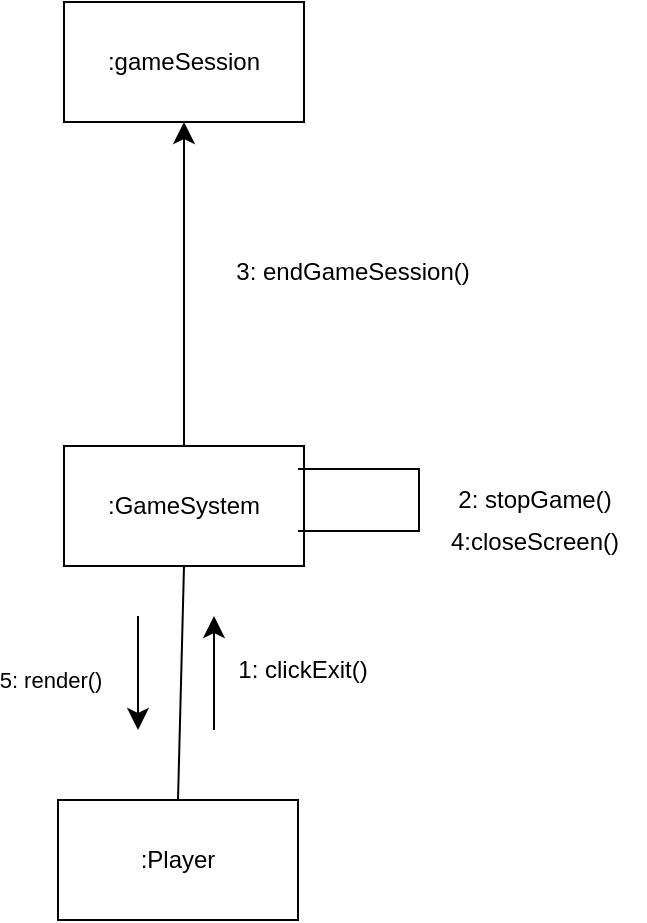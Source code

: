 <mxfile version="25.0.1" pages="5">
  <diagram id="97tm-h5Ckm5sz74WQkq5" name="monsterAction">
    <mxGraphModel dx="441" dy="543" grid="1" gridSize="10" guides="1" tooltips="1" connect="1" arrows="1" fold="1" page="1" pageScale="1" pageWidth="850" pageHeight="1100" math="0" shadow="0">
      <root>
        <mxCell id="0" />
        <mxCell id="1" parent="0" />
        <mxCell id="o48qI-ERX_-mcBsHU6iG-1" value=":Player" style="rounded=0;whiteSpace=wrap;html=1;" vertex="1" parent="1">
          <mxGeometry x="144" y="509" width="120" height="60" as="geometry" />
        </mxCell>
        <mxCell id="o48qI-ERX_-mcBsHU6iG-2" value=":gameSession" style="rounded=0;whiteSpace=wrap;html=1;" vertex="1" parent="1">
          <mxGeometry x="147" y="110" width="120" height="60" as="geometry" />
        </mxCell>
        <mxCell id="o48qI-ERX_-mcBsHU6iG-3" value=":GameSystem" style="rounded=0;whiteSpace=wrap;html=1;" vertex="1" parent="1">
          <mxGeometry x="147" y="332" width="120" height="60" as="geometry" />
        </mxCell>
        <mxCell id="o48qI-ERX_-mcBsHU6iG-4" value="" style="endArrow=classic;html=1;rounded=0;fontSize=12;startSize=8;endSize=8;curved=1;entryX=0.5;entryY=1;entryDx=0;entryDy=0;exitX=0.5;exitY=0;exitDx=0;exitDy=0;" edge="1" parent="1" source="o48qI-ERX_-mcBsHU6iG-3" target="o48qI-ERX_-mcBsHU6iG-2">
          <mxGeometry width="50" height="50" relative="1" as="geometry">
            <mxPoint x="384" y="385" as="sourcePoint" />
            <mxPoint x="434" y="335" as="targetPoint" />
          </mxGeometry>
        </mxCell>
        <mxCell id="o48qI-ERX_-mcBsHU6iG-5" value="" style="endArrow=none;html=1;rounded=0;fontSize=12;startSize=8;endSize=8;curved=1;entryX=0.5;entryY=1;entryDx=0;entryDy=0;exitX=0.5;exitY=0;exitDx=0;exitDy=0;" edge="1" parent="1" source="o48qI-ERX_-mcBsHU6iG-1" target="o48qI-ERX_-mcBsHU6iG-3">
          <mxGeometry width="50" height="50" relative="1" as="geometry">
            <mxPoint x="384" y="385" as="sourcePoint" />
            <mxPoint x="434" y="335" as="targetPoint" />
          </mxGeometry>
        </mxCell>
        <mxCell id="o48qI-ERX_-mcBsHU6iG-6" value="3: endGameSession()" style="text;html=1;align=center;verticalAlign=middle;resizable=0;points=[];autosize=1;strokeColor=none;fillColor=none;" vertex="1" parent="1">
          <mxGeometry x="221" y="230" width="140" height="30" as="geometry" />
        </mxCell>
        <mxCell id="o48qI-ERX_-mcBsHU6iG-7" value="" style="endArrow=classic;html=1;rounded=0;fontSize=12;startSize=8;endSize=8;curved=1;" edge="1" parent="1">
          <mxGeometry width="50" height="50" relative="1" as="geometry">
            <mxPoint x="222" y="474" as="sourcePoint" />
            <mxPoint x="222" y="417" as="targetPoint" />
          </mxGeometry>
        </mxCell>
        <mxCell id="o48qI-ERX_-mcBsHU6iG-8" value="" style="endArrow=classic;html=1;rounded=0;fontSize=12;startSize=8;endSize=8;curved=1;" edge="1" parent="1">
          <mxGeometry width="50" height="50" relative="1" as="geometry">
            <mxPoint x="184" y="417" as="sourcePoint" />
            <mxPoint x="184" y="474" as="targetPoint" />
          </mxGeometry>
        </mxCell>
        <mxCell id="o48qI-ERX_-mcBsHU6iG-9" value="1: clickExit()" style="text;html=1;align=center;verticalAlign=middle;resizable=0;points=[];autosize=1;strokeColor=none;fillColor=none;" vertex="1" parent="1">
          <mxGeometry x="221" y="429" width="90" height="30" as="geometry" />
        </mxCell>
        <mxCell id="o48qI-ERX_-mcBsHU6iG-11" value="5: render()" style="edgeLabel;html=1;align=center;verticalAlign=middle;resizable=0;points=[];" vertex="1" connectable="0" parent="1">
          <mxGeometry x="140" y="449" as="geometry" />
        </mxCell>
        <mxCell id="o48qI-ERX_-mcBsHU6iG-12" value="" style="shape=partialRectangle;whiteSpace=wrap;html=1;bottom=1;right=1;left=1;top=0;fillColor=none;routingCenterX=-0.5;rotation=-90;" vertex="1" parent="1">
          <mxGeometry x="279" y="329" width="31" height="60" as="geometry" />
        </mxCell>
        <mxCell id="o48qI-ERX_-mcBsHU6iG-13" value="2: stopGame()" style="text;html=1;align=center;verticalAlign=middle;resizable=0;points=[];autosize=1;strokeColor=none;fillColor=none;" vertex="1" parent="1">
          <mxGeometry x="332" y="344" width="100" height="30" as="geometry" />
        </mxCell>
        <mxCell id="o48qI-ERX_-mcBsHU6iG-14" value="4:closeScreen()" style="text;html=1;align=center;verticalAlign=middle;resizable=0;points=[];autosize=1;strokeColor=none;fillColor=none;" vertex="1" parent="1">
          <mxGeometry x="327" y="365" width="110" height="30" as="geometry" />
        </mxCell>
      </root>
    </mxGraphModel>
  </diagram>
  <diagram id="osA8b_FAwORKnyaBnRQK" name="enterHall">
    <mxGraphModel dx="984" dy="659" grid="1" gridSize="10" guides="1" tooltips="1" connect="1" arrows="1" fold="1" page="1" pageScale="1" pageWidth="850" pageHeight="1100" math="0" shadow="0">
      <root>
        <mxCell id="XAbNOAjU0VVLo9-ZD2AN-0" />
        <mxCell id="XAbNOAjU0VVLo9-ZD2AN-1" parent="XAbNOAjU0VVLo9-ZD2AN-0" />
        <mxCell id="ALjJiwd98mLg6pKJFKZ1-0" style="edgeStyle=orthogonalEdgeStyle;rounded=0;orthogonalLoop=1;jettySize=auto;html=1;fontFamily=Tahoma;fontSize=14;fontColor=#000066;endArrow=none;endFill=0;fillColor=#ffe6cc;strokeColor=#d79b00;" parent="XAbNOAjU0VVLo9-ZD2AN-1" source="ALjJiwd98mLg6pKJFKZ1-1" target="ALjJiwd98mLg6pKJFKZ1-3" edge="1">
          <mxGeometry relative="1" as="geometry">
            <Array as="points">
              <mxPoint x="200" y="190" />
              <mxPoint x="200" y="190" />
            </Array>
          </mxGeometry>
        </mxCell>
        <mxCell id="CJ4YPzdzlDqNRj6001pP-0" style="edgeStyle=orthogonalEdgeStyle;rounded=0;orthogonalLoop=1;jettySize=auto;html=1;strokeColor=#D79B00;entryX=0;entryY=0.5;entryDx=0;entryDy=0;endArrow=none;endFill=0;" parent="XAbNOAjU0VVLo9-ZD2AN-1" target="ALjJiwd98mLg6pKJFKZ1-4" edge="1">
          <mxGeometry relative="1" as="geometry">
            <mxPoint x="50" y="260" as="sourcePoint" />
            <mxPoint x="340" y="450" as="targetPoint" />
            <Array as="points">
              <mxPoint x="50" y="450" />
            </Array>
          </mxGeometry>
        </mxCell>
        <mxCell id="ALjJiwd98mLg6pKJFKZ1-1" value="User" style="shape=umlActor;verticalLabelPosition=bottom;labelBackgroundColor=#ffffff;verticalAlign=top;html=1;strokeColor=#000066;fillColor=#FF8000;fontFamily=Tahoma;fontSize=14;fontColor=#000066;" parent="XAbNOAjU0VVLo9-ZD2AN-1" vertex="1">
          <mxGeometry x="40" y="160" width="30" height="60" as="geometry" />
        </mxCell>
        <mxCell id="ALjJiwd98mLg6pKJFKZ1-2" value="" style="edgeStyle=orthogonalEdgeStyle;rounded=0;orthogonalLoop=1;jettySize=auto;html=1;endArrow=none;endFill=0;fontFamily=Tahoma;fontSize=14;fontColor=#000066;fillColor=#ffe6cc;strokeColor=#D79B00;" parent="XAbNOAjU0VVLo9-ZD2AN-1" source="ALjJiwd98mLg6pKJFKZ1-3" target="ALjJiwd98mLg6pKJFKZ1-4" edge="1">
          <mxGeometry relative="1" as="geometry">
            <Array as="points">
              <mxPoint x="370" y="190" />
              <mxPoint x="370" y="190" />
            </Array>
          </mxGeometry>
        </mxCell>
        <mxCell id="ALjJiwd98mLg6pKJFKZ1-3" value="Hall" style="rounded=0;whiteSpace=wrap;html=1;labelBackgroundColor=#ffffff;strokeColor=#000066;fillColor=none;fontFamily=Tahoma;fontSize=14;fontColor=#000066;" parent="XAbNOAjU0VVLo9-ZD2AN-1" vertex="1">
          <mxGeometry x="240" y="170" width="60" height="90" as="geometry" />
        </mxCell>
        <mxCell id="ALjJiwd98mLg6pKJFKZ1-4" value="Lightning" style="rounded=0;whiteSpace=wrap;html=1;labelBackgroundColor=#ffffff;strokeColor=#000066;fillColor=none;fontFamily=Tahoma;fontSize=14;fontColor=#000066;" parent="XAbNOAjU0VVLo9-ZD2AN-1" vertex="1">
          <mxGeometry x="350" y="430" width="60" height="40" as="geometry" />
        </mxCell>
        <mxCell id="ALjJiwd98mLg6pKJFKZ1-17" value="" style="endArrow=classic;html=1;fontColor=#000066;" parent="XAbNOAjU0VVLo9-ZD2AN-1" edge="1">
          <mxGeometry width="50" height="50" relative="1" as="geometry">
            <mxPoint x="100" y="180" as="sourcePoint" />
            <mxPoint x="210" y="180" as="targetPoint" />
          </mxGeometry>
        </mxCell>
        <mxCell id="ALjJiwd98mLg6pKJFKZ1-20" value="1 openDoor()" style="text;html=1;resizable=0;points=[];align=center;verticalAlign=middle;labelBackgroundColor=#ffffff;fontColor=#000066;" parent="ALjJiwd98mLg6pKJFKZ1-17" vertex="1" connectable="0">
          <mxGeometry x="-0.545" y="2" relative="1" as="geometry">
            <mxPoint x="25" y="-8" as="offset" />
          </mxGeometry>
        </mxCell>
        <mxCell id="ALjJiwd98mLg6pKJFKZ1-24" value="" style="endArrow=none;html=1;exitX=0.25;exitY=0;exitDx=0;exitDy=0;rounded=0;entryX=1.017;entryY=0.111;entryDx=0;entryDy=0;entryPerimeter=0;fillColor=#ffe6cc;strokeColor=#d79b00;" parent="XAbNOAjU0VVLo9-ZD2AN-1" source="ALjJiwd98mLg6pKJFKZ1-3" target="ALjJiwd98mLg6pKJFKZ1-3" edge="1">
          <mxGeometry width="50" height="50" relative="1" as="geometry">
            <mxPoint x="40" y="1180" as="sourcePoint" />
            <mxPoint x="90" y="1130" as="targetPoint" />
            <Array as="points">
              <mxPoint x="255" y="120" />
              <mxPoint x="320" y="120" />
              <mxPoint x="320" y="180" />
            </Array>
          </mxGeometry>
        </mxCell>
        <mxCell id="ALjJiwd98mLg6pKJFKZ1-25" value="" style="endArrow=classic;html=1;fontColor=#000066;" parent="XAbNOAjU0VVLo9-ZD2AN-1" edge="1">
          <mxGeometry width="50" height="50" relative="1" as="geometry">
            <mxPoint x="330" y="150" as="sourcePoint" />
            <mxPoint x="260" y="110" as="targetPoint" />
            <Array as="points">
              <mxPoint x="330" y="110" />
            </Array>
          </mxGeometry>
        </mxCell>
        <mxCell id="ALjJiwd98mLg6pKJFKZ1-26" value="1.1 unlockDoor()" style="text;html=1;resizable=0;points=[];align=center;verticalAlign=middle;labelBackgroundColor=#ffffff;fontColor=#000066;" parent="ALjJiwd98mLg6pKJFKZ1-25" vertex="1" connectable="0">
          <mxGeometry x="0.436" y="-2" relative="1" as="geometry">
            <mxPoint x="-1" y="-18" as="offset" />
          </mxGeometry>
        </mxCell>
        <mxCell id="ALjJiwd98mLg6pKJFKZ1-27" value="" style="endArrow=classic;html=1;fontColor=#000066;" parent="XAbNOAjU0VVLo9-ZD2AN-1" edge="1">
          <mxGeometry width="50" height="50" relative="1" as="geometry">
            <mxPoint x="70" y="440" as="sourcePoint" />
            <mxPoint x="270" y="440" as="targetPoint" />
          </mxGeometry>
        </mxCell>
        <mxCell id="ALjJiwd98mLg6pKJFKZ1-28" value="3 turnOnLights()" style="text;html=1;resizable=0;points=[];align=center;verticalAlign=middle;labelBackgroundColor=#ffffff;fontColor=#000066;" parent="ALjJiwd98mLg6pKJFKZ1-27" vertex="1" connectable="0">
          <mxGeometry x="0.317" y="2" relative="1" as="geometry">
            <mxPoint x="-32" y="-8" as="offset" />
          </mxGeometry>
        </mxCell>
        <mxCell id="4aknmJp9HKiuCshJEBKm-3" style="edgeStyle=orthogonalEdgeStyle;rounded=0;orthogonalLoop=1;jettySize=auto;html=1;entryX=0.25;entryY=1;entryDx=0;entryDy=0;endArrow=none;endFill=0;fillColor=#ffe6cc;strokeColor=#d79b00;" parent="XAbNOAjU0VVLo9-ZD2AN-1" edge="1">
          <mxGeometry relative="1" as="geometry">
            <Array as="points">
              <mxPoint x="425" y="459.96" />
              <mxPoint x="425" y="519.96" />
              <mxPoint x="360" y="519.96" />
            </Array>
            <mxPoint x="410" y="460" as="sourcePoint" />
            <mxPoint x="360" y="469.96" as="targetPoint" />
          </mxGeometry>
        </mxCell>
        <mxCell id="4aknmJp9HKiuCshJEBKm-4" value="" style="endArrow=classic;html=1;fontColor=#000066;" parent="XAbNOAjU0VVLo9-ZD2AN-1" edge="1">
          <mxGeometry width="50" height="50" relative="1" as="geometry">
            <mxPoint x="430" y="490" as="sourcePoint" />
            <mxPoint x="360" y="530" as="targetPoint" />
            <Array as="points">
              <mxPoint x="430" y="530" />
            </Array>
          </mxGeometry>
        </mxCell>
        <mxCell id="4aknmJp9HKiuCshJEBKm-5" value="3.1 adjustBrightness()" style="text;html=1;resizable=0;points=[];align=center;verticalAlign=middle;labelBackgroundColor=#ffffff;fontColor=#000066;" parent="4aknmJp9HKiuCshJEBKm-4" vertex="1" connectable="0">
          <mxGeometry x="0.473" y="1" relative="1" as="geometry">
            <mxPoint x="11" y="19" as="offset" />
          </mxGeometry>
        </mxCell>
        <mxCell id="CJ4YPzdzlDqNRj6001pP-1" value="" style="endArrow=classic;html=1;fontColor=#000066;" parent="XAbNOAjU0VVLo9-ZD2AN-1" edge="1">
          <mxGeometry width="50" height="50" relative="1" as="geometry">
            <mxPoint x="100" y="200" as="sourcePoint" />
            <mxPoint x="210" y="200" as="targetPoint" />
          </mxGeometry>
        </mxCell>
        <mxCell id="CJ4YPzdzlDqNRj6001pP-3" value="&lt;span style=&quot;color: rgb(0, 0, 102); font-size: 12px;&quot;&gt;2 enter()&lt;/span&gt;" style="edgeLabel;html=1;align=center;verticalAlign=middle;resizable=0;points=[];" parent="CJ4YPzdzlDqNRj6001pP-1" vertex="1" connectable="0">
          <mxGeometry x="-0.494" y="-3" relative="1" as="geometry">
            <mxPoint x="22" y="7" as="offset" />
          </mxGeometry>
        </mxCell>
        <mxCell id="CJ4YPzdzlDqNRj6001pP-4" value="" style="endArrow=classic;html=1;fontColor=#000066;" parent="XAbNOAjU0VVLo9-ZD2AN-1" edge="1">
          <mxGeometry width="50" height="50" relative="1" as="geometry">
            <mxPoint x="100" y="230" as="sourcePoint" />
            <mxPoint x="210" y="230" as="targetPoint" />
          </mxGeometry>
        </mxCell>
        <mxCell id="CJ4YPzdzlDqNRj6001pP-5" value="&lt;span style=&quot;color: rgb(0, 0, 102); font-size: 12px;&quot;&gt;4 closeDoor()&lt;/span&gt;" style="edgeLabel;html=1;align=center;verticalAlign=middle;resizable=0;points=[];" parent="CJ4YPzdzlDqNRj6001pP-4" vertex="1" connectable="0">
          <mxGeometry x="-0.494" y="-3" relative="1" as="geometry">
            <mxPoint x="22" y="7" as="offset" />
          </mxGeometry>
        </mxCell>
      </root>
    </mxGraphModel>
  </diagram>
  <diagram id="PgekLhEINDaakeLsJA8r" name="exitHall">
    <mxGraphModel dx="984" dy="659" grid="1" gridSize="10" guides="1" tooltips="1" connect="1" arrows="1" fold="1" page="1" pageScale="1" pageWidth="827" pageHeight="1169" math="0" shadow="0">
      <root>
        <mxCell id="0" />
        <mxCell id="1" parent="0" />
        <mxCell id="Y-AcQTaXHzpTWYzy59sd-1" style="edgeStyle=orthogonalEdgeStyle;rounded=0;orthogonalLoop=1;jettySize=auto;html=1;fontFamily=Tahoma;fontSize=14;fontColor=#000066;endArrow=none;endFill=0;fillColor=#ffe6cc;strokeColor=#d79b00;" parent="1" source="Y-AcQTaXHzpTWYzy59sd-3" target="Y-AcQTaXHzpTWYzy59sd-5" edge="1">
          <mxGeometry relative="1" as="geometry">
            <Array as="points">
              <mxPoint x="200" y="190" />
              <mxPoint x="200" y="190" />
            </Array>
          </mxGeometry>
        </mxCell>
        <mxCell id="Y-AcQTaXHzpTWYzy59sd-2" style="edgeStyle=orthogonalEdgeStyle;rounded=0;orthogonalLoop=1;jettySize=auto;html=1;strokeColor=#D79B00;entryX=0;entryY=0.5;entryDx=0;entryDy=0;endArrow=none;endFill=0;" parent="1" target="Y-AcQTaXHzpTWYzy59sd-6" edge="1">
          <mxGeometry relative="1" as="geometry">
            <mxPoint x="50" y="260" as="sourcePoint" />
            <mxPoint x="340" y="450" as="targetPoint" />
            <Array as="points">
              <mxPoint x="50" y="450" />
            </Array>
          </mxGeometry>
        </mxCell>
        <mxCell id="Y-AcQTaXHzpTWYzy59sd-3" value="User" style="shape=umlActor;verticalLabelPosition=bottom;labelBackgroundColor=#ffffff;verticalAlign=top;html=1;strokeColor=#000066;fillColor=#FF8000;fontFamily=Tahoma;fontSize=14;fontColor=#000066;" parent="1" vertex="1">
          <mxGeometry x="40" y="160" width="30" height="60" as="geometry" />
        </mxCell>
        <mxCell id="Y-AcQTaXHzpTWYzy59sd-4" value="" style="edgeStyle=orthogonalEdgeStyle;rounded=0;orthogonalLoop=1;jettySize=auto;html=1;endArrow=none;endFill=0;fontFamily=Tahoma;fontSize=14;fontColor=#000066;fillColor=#ffe6cc;strokeColor=#D79B00;" parent="1" source="Y-AcQTaXHzpTWYzy59sd-5" target="Y-AcQTaXHzpTWYzy59sd-6" edge="1">
          <mxGeometry relative="1" as="geometry">
            <Array as="points">
              <mxPoint x="370" y="190" />
              <mxPoint x="370" y="190" />
            </Array>
          </mxGeometry>
        </mxCell>
        <mxCell id="Y-AcQTaXHzpTWYzy59sd-5" value="Hall" style="rounded=0;whiteSpace=wrap;html=1;labelBackgroundColor=#ffffff;strokeColor=#000066;fillColor=none;fontFamily=Tahoma;fontSize=14;fontColor=#000066;" parent="1" vertex="1">
          <mxGeometry x="240" y="170" width="60" height="90" as="geometry" />
        </mxCell>
        <mxCell id="Y-AcQTaXHzpTWYzy59sd-6" value="Lightning" style="rounded=0;whiteSpace=wrap;html=1;labelBackgroundColor=#ffffff;strokeColor=#000066;fillColor=none;fontFamily=Tahoma;fontSize=14;fontColor=#000066;" parent="1" vertex="1">
          <mxGeometry x="350" y="430" width="60" height="40" as="geometry" />
        </mxCell>
        <mxCell id="Y-AcQTaXHzpTWYzy59sd-7" value="" style="endArrow=classic;html=1;fontColor=#000066;" parent="1" edge="1">
          <mxGeometry width="50" height="50" relative="1" as="geometry">
            <mxPoint x="100" y="180" as="sourcePoint" />
            <mxPoint x="210" y="180" as="targetPoint" />
          </mxGeometry>
        </mxCell>
        <mxCell id="Y-AcQTaXHzpTWYzy59sd-8" value="1 openDoor()" style="text;html=1;resizable=0;points=[];align=center;verticalAlign=middle;labelBackgroundColor=#ffffff;fontColor=#000066;" parent="Y-AcQTaXHzpTWYzy59sd-7" vertex="1" connectable="0">
          <mxGeometry x="-0.545" y="2" relative="1" as="geometry">
            <mxPoint x="25" y="-8" as="offset" />
          </mxGeometry>
        </mxCell>
        <mxCell id="Y-AcQTaXHzpTWYzy59sd-9" value="" style="endArrow=none;html=1;exitX=0.25;exitY=0;exitDx=0;exitDy=0;rounded=0;entryX=1.017;entryY=0.111;entryDx=0;entryDy=0;entryPerimeter=0;fillColor=#ffe6cc;strokeColor=#d79b00;" parent="1" source="Y-AcQTaXHzpTWYzy59sd-5" target="Y-AcQTaXHzpTWYzy59sd-5" edge="1">
          <mxGeometry width="50" height="50" relative="1" as="geometry">
            <mxPoint x="40" y="1180" as="sourcePoint" />
            <mxPoint x="90" y="1130" as="targetPoint" />
            <Array as="points">
              <mxPoint x="255" y="120" />
              <mxPoint x="320" y="120" />
              <mxPoint x="320" y="180" />
            </Array>
          </mxGeometry>
        </mxCell>
        <mxCell id="Y-AcQTaXHzpTWYzy59sd-10" value="" style="endArrow=classic;html=1;fontColor=#000066;" parent="1" edge="1">
          <mxGeometry width="50" height="50" relative="1" as="geometry">
            <mxPoint x="330" y="150" as="sourcePoint" />
            <mxPoint x="260" y="110" as="targetPoint" />
            <Array as="points">
              <mxPoint x="330" y="110" />
            </Array>
          </mxGeometry>
        </mxCell>
        <mxCell id="Y-AcQTaXHzpTWYzy59sd-11" value="1.1 closeDoor()" style="text;html=1;resizable=0;points=[];align=center;verticalAlign=middle;labelBackgroundColor=#ffffff;fontColor=#000066;" parent="Y-AcQTaXHzpTWYzy59sd-10" vertex="1" connectable="0">
          <mxGeometry x="0.436" y="-2" relative="1" as="geometry">
            <mxPoint x="-1" y="-18" as="offset" />
          </mxGeometry>
        </mxCell>
        <mxCell id="Y-AcQTaXHzpTWYzy59sd-12" value="" style="endArrow=classic;html=1;fontColor=#000066;" parent="1" edge="1">
          <mxGeometry width="50" height="50" relative="1" as="geometry">
            <mxPoint x="70" y="440" as="sourcePoint" />
            <mxPoint x="270" y="440" as="targetPoint" />
          </mxGeometry>
        </mxCell>
        <mxCell id="Y-AcQTaXHzpTWYzy59sd-13" value="3 turnOfLights()" style="text;html=1;resizable=0;points=[];align=center;verticalAlign=middle;labelBackgroundColor=#ffffff;fontColor=#000066;" parent="Y-AcQTaXHzpTWYzy59sd-12" vertex="1" connectable="0">
          <mxGeometry x="0.317" y="2" relative="1" as="geometry">
            <mxPoint x="-32" y="-8" as="offset" />
          </mxGeometry>
        </mxCell>
        <mxCell id="Y-AcQTaXHzpTWYzy59sd-14" style="edgeStyle=orthogonalEdgeStyle;rounded=0;orthogonalLoop=1;jettySize=auto;html=1;entryX=0.25;entryY=1;entryDx=0;entryDy=0;endArrow=none;endFill=0;fillColor=#ffe6cc;strokeColor=#d79b00;" parent="1" edge="1">
          <mxGeometry relative="1" as="geometry">
            <Array as="points">
              <mxPoint x="425" y="459.96" />
              <mxPoint x="425" y="519.96" />
              <mxPoint x="360" y="519.96" />
            </Array>
            <mxPoint x="410" y="460" as="sourcePoint" />
            <mxPoint x="360" y="469.96" as="targetPoint" />
          </mxGeometry>
        </mxCell>
        <mxCell id="Y-AcQTaXHzpTWYzy59sd-15" value="" style="endArrow=classic;html=1;fontColor=#000066;" parent="1" edge="1">
          <mxGeometry width="50" height="50" relative="1" as="geometry">
            <mxPoint x="430" y="490" as="sourcePoint" />
            <mxPoint x="360" y="530" as="targetPoint" />
            <Array as="points">
              <mxPoint x="430" y="530" />
            </Array>
          </mxGeometry>
        </mxCell>
        <mxCell id="Y-AcQTaXHzpTWYzy59sd-16" value="3.1 dimLights()" style="text;html=1;resizable=0;points=[];align=center;verticalAlign=middle;labelBackgroundColor=#ffffff;fontColor=#000066;" parent="Y-AcQTaXHzpTWYzy59sd-15" vertex="1" connectable="0">
          <mxGeometry x="0.473" y="1" relative="1" as="geometry">
            <mxPoint x="11" y="19" as="offset" />
          </mxGeometry>
        </mxCell>
        <mxCell id="Y-AcQTaXHzpTWYzy59sd-17" value="" style="endArrow=classic;html=1;fontColor=#000066;" parent="1" edge="1">
          <mxGeometry width="50" height="50" relative="1" as="geometry">
            <mxPoint x="100" y="200" as="sourcePoint" />
            <mxPoint x="210" y="200" as="targetPoint" />
          </mxGeometry>
        </mxCell>
        <mxCell id="Y-AcQTaXHzpTWYzy59sd-18" value="&lt;span style=&quot;color: rgb(0, 0, 102); font-size: 12px;&quot;&gt;2 exit()&lt;/span&gt;" style="edgeLabel;html=1;align=center;verticalAlign=middle;resizable=0;points=[];" parent="Y-AcQTaXHzpTWYzy59sd-17" vertex="1" connectable="0">
          <mxGeometry x="-0.494" y="-3" relative="1" as="geometry">
            <mxPoint x="22" y="7" as="offset" />
          </mxGeometry>
        </mxCell>
        <mxCell id="Y-AcQTaXHzpTWYzy59sd-19" value="" style="endArrow=classic;html=1;fontColor=#000066;" parent="1" edge="1">
          <mxGeometry width="50" height="50" relative="1" as="geometry">
            <mxPoint x="100" y="230" as="sourcePoint" />
            <mxPoint x="210" y="230" as="targetPoint" />
          </mxGeometry>
        </mxCell>
        <mxCell id="Y-AcQTaXHzpTWYzy59sd-20" value="&lt;span style=&quot;color: rgb(0, 0, 102); font-size: 12px;&quot;&gt;4 closeDoor()&lt;/span&gt;" style="edgeLabel;html=1;align=center;verticalAlign=middle;resizable=0;points=[];" parent="Y-AcQTaXHzpTWYzy59sd-19" vertex="1" connectable="0">
          <mxGeometry x="-0.494" y="-3" relative="1" as="geometry">
            <mxPoint x="22" y="7" as="offset" />
          </mxGeometry>
        </mxCell>
      </root>
    </mxGraphModel>
  </diagram>
  <diagram id="VwvnKD03rTNIb4WLB2rS" name="selectEnchantments">
    <mxGraphModel dx="984" dy="659" grid="1" gridSize="10" guides="1" tooltips="1" connect="1" arrows="1" fold="1" page="1" pageScale="1" pageWidth="827" pageHeight="1169" math="0" shadow="0">
      <root>
        <mxCell id="0" />
        <mxCell id="1" parent="0" />
        <mxCell id="iZXbAo_DhnXNTH1RzvWr-1" style="edgeStyle=orthogonalEdgeStyle;rounded=0;orthogonalLoop=1;jettySize=auto;html=1;fontFamily=Tahoma;fontSize=14;fontColor=#000066;endArrow=none;endFill=0;fillColor=#ffe6cc;strokeColor=#d79b00;" parent="1" source="iZXbAo_DhnXNTH1RzvWr-2" target="iZXbAo_DhnXNTH1RzvWr-3" edge="1">
          <mxGeometry relative="1" as="geometry" />
        </mxCell>
        <mxCell id="iZXbAo_DhnXNTH1RzvWr-2" value="Player" style="shape=umlActor;verticalLabelPosition=bottom;labelBackgroundColor=#ffffff;verticalAlign=top;html=1;strokeColor=#000066;fillColor=#FF8000;fontFamily=Tahoma;fontSize=14;fontColor=#000066;" parent="1" vertex="1">
          <mxGeometry x="40" y="160" width="30" height="60" as="geometry" />
        </mxCell>
        <mxCell id="iZXbAo_DhnXNTH1RzvWr-3" value="Inventory" style="rounded=0;whiteSpace=wrap;html=1;labelBackgroundColor=#ffffff;strokeColor=#000066;fillColor=none;fontFamily=Tahoma;fontSize=14;fontColor=#000066;" parent="1" vertex="1">
          <mxGeometry x="360" y="170" width="70" height="40" as="geometry" />
        </mxCell>
        <mxCell id="iZXbAo_DhnXNTH1RzvWr-4" value="" style="endArrow=classic;html=1;fontFamily=Tahoma;fontSize=14;fontColor=#000066;" parent="1" edge="1">
          <mxGeometry width="50" height="50" relative="1" as="geometry">
            <mxPoint x="100" y="170" as="sourcePoint" />
            <mxPoint x="340" y="170" as="targetPoint" />
          </mxGeometry>
        </mxCell>
        <mxCell id="iZXbAo_DhnXNTH1RzvWr-5" value="1 listEnchantments()" style="text;html=1;resizable=0;points=[];align=center;verticalAlign=middle;labelBackgroundColor=#ffffff;fontSize=14;fontFamily=Tahoma;fontColor=#000066;" parent="iZXbAo_DhnXNTH1RzvWr-4" vertex="1" connectable="0">
          <mxGeometry x="-0.618" y="4" relative="1" as="geometry">
            <mxPoint x="39" y="-16" as="offset" />
          </mxGeometry>
        </mxCell>
        <mxCell id="iZXbAo_DhnXNTH1RzvWr-6" value="" style="endArrow=none;html=1;fontFamily=Tahoma;fontSize=14;fontColor=#000066;edgeStyle=orthogonalEdgeStyle;exitX=0.5;exitY=0;exitDx=0;exitDy=0;rounded=0;startArrow=none;startFill=0;endFill=0;fillColor=#ffe6cc;strokeColor=#d79b00;entryX=1;entryY=0.25;entryDx=0;entryDy=0;" parent="1" target="iZXbAo_DhnXNTH1RzvWr-3" edge="1">
          <mxGeometry width="50" height="50" relative="1" as="geometry">
            <mxPoint x="390" y="170" as="sourcePoint" />
            <mxPoint x="440" y="180" as="targetPoint" />
            <Array as="points">
              <mxPoint x="390" y="80" />
              <mxPoint x="490" y="80" />
              <mxPoint x="490" y="180" />
            </Array>
          </mxGeometry>
        </mxCell>
        <mxCell id="iZXbAo_DhnXNTH1RzvWr-7" value="" style="endArrow=classic;html=1;fontFamily=Tahoma;fontSize=14;fontColor=#000066;" parent="1" edge="1">
          <mxGeometry width="50" height="50" relative="1" as="geometry">
            <mxPoint x="500" y="120" as="sourcePoint" />
            <mxPoint x="420" y="70" as="targetPoint" />
            <Array as="points">
              <mxPoint x="500" y="70" />
            </Array>
          </mxGeometry>
        </mxCell>
        <mxCell id="iZXbAo_DhnXNTH1RzvWr-8" value="1.1.1 filterAvailableEnchantments()" style="text;html=1;resizable=0;points=[];align=center;verticalAlign=middle;labelBackgroundColor=#ffffff;fontSize=14;fontFamily=Tahoma;fontColor=#000066;" parent="iZXbAo_DhnXNTH1RzvWr-7" vertex="1" connectable="0">
          <mxGeometry x="0.2" relative="1" as="geometry">
            <mxPoint y="-20" as="offset" />
          </mxGeometry>
        </mxCell>
        <mxCell id="iZXbAo_DhnXNTH1RzvWr-9" value="" style="endArrow=classic;html=1;fontFamily=Tahoma;fontSize=14;fontColor=#000066;" parent="1" edge="1">
          <mxGeometry width="50" height="50" relative="1" as="geometry">
            <mxPoint x="100" y="220" as="sourcePoint" />
            <mxPoint x="350" y="220" as="targetPoint" />
          </mxGeometry>
        </mxCell>
        <mxCell id="iZXbAo_DhnXNTH1RzvWr-10" value="&lt;font&gt;2 selectEnchantments()&lt;/font&gt;" style="text;html=1;resizable=0;points=[];align=center;verticalAlign=middle;labelBackgroundColor=#ffffff;fontSize=14;fontFamily=Tahoma;fontColor=#000066;" parent="iZXbAo_DhnXNTH1RzvWr-9" vertex="1" connectable="0">
          <mxGeometry x="-0.411" y="4" relative="1" as="geometry">
            <mxPoint x="24" y="-6" as="offset" />
          </mxGeometry>
        </mxCell>
        <mxCell id="iZXbAo_DhnXNTH1RzvWr-11" style="edgeStyle=orthogonalEdgeStyle;rounded=0;orthogonalLoop=1;jettySize=auto;html=1;entryX=0.5;entryY=1;entryDx=0;entryDy=0;startArrow=none;startFill=0;endArrow=none;endFill=0;fontFamily=Tahoma;fontSize=14;fontColor=#000066;fillColor=#ffe6cc;strokeColor=#d79b00;exitX=1;exitY=0.75;exitDx=0;exitDy=0;" parent="1" source="iZXbAo_DhnXNTH1RzvWr-3" edge="1">
          <mxGeometry relative="1" as="geometry">
            <Array as="points">
              <mxPoint x="490" y="200" />
              <mxPoint x="490" y="300" />
              <mxPoint x="390" y="300" />
            </Array>
            <mxPoint x="450" y="200" as="sourcePoint" />
            <mxPoint x="390" y="210" as="targetPoint" />
          </mxGeometry>
        </mxCell>
        <mxCell id="iZXbAo_DhnXNTH1RzvWr-12" value="" style="endArrow=classic;html=1;fontFamily=Tahoma;fontSize=14;fontColor=#000066;" parent="1" edge="1">
          <mxGeometry width="50" height="50" relative="1" as="geometry">
            <mxPoint x="500" y="260" as="sourcePoint" />
            <mxPoint x="430" y="310" as="targetPoint" />
            <Array as="points">
              <mxPoint x="500" y="310" />
            </Array>
          </mxGeometry>
        </mxCell>
        <mxCell id="iZXbAo_DhnXNTH1RzvWr-13" value="2.1 validateEnchantments()" style="text;html=1;resizable=0;points=[];align=center;verticalAlign=middle;labelBackgroundColor=#ffffff;fontSize=14;fontFamily=Tahoma;fontColor=#000066;" parent="iZXbAo_DhnXNTH1RzvWr-12" vertex="1" connectable="0">
          <mxGeometry x="-0.3" y="-1" relative="1" as="geometry">
            <mxPoint x="5" y="21" as="offset" />
          </mxGeometry>
        </mxCell>
        <mxCell id="iZXbAo_DhnXNTH1RzvWr-14" value="" style="endArrow=classic;html=1;fontFamily=Tahoma;fontSize=14;fontColor=#000066;" parent="1" edge="1">
          <mxGeometry width="50" height="50" relative="1" as="geometry">
            <mxPoint x="100" y="250" as="sourcePoint" />
            <mxPoint x="350" y="250" as="targetPoint" />
          </mxGeometry>
        </mxCell>
        <mxCell id="iZXbAo_DhnXNTH1RzvWr-15" value="&lt;font&gt;3 applyEnchantments()&amp;nbsp;&lt;/font&gt;" style="text;html=1;resizable=0;points=[];align=center;verticalAlign=middle;labelBackgroundColor=#ffffff;fontSize=14;fontFamily=Tahoma;fontColor=#000066;" parent="iZXbAo_DhnXNTH1RzvWr-14" vertex="1" connectable="0">
          <mxGeometry x="-0.411" y="4" relative="1" as="geometry">
            <mxPoint x="22" y="-6" as="offset" />
          </mxGeometry>
        </mxCell>
      </root>
    </mxGraphModel>
  </diagram>
  <diagram id="x3uIY0xDlUewIWmIdvmb" name="openInventory">
    <mxGraphModel dx="984" dy="659" grid="1" gridSize="10" guides="1" tooltips="1" connect="1" arrows="1" fold="1" page="1" pageScale="1" pageWidth="827" pageHeight="1169" math="0" shadow="0">
      <root>
        <mxCell id="0" />
        <mxCell id="1" parent="0" />
        <mxCell id="v_7NhX5hbVEZlvJIz62i-1" style="edgeStyle=orthogonalEdgeStyle;rounded=0;orthogonalLoop=1;jettySize=auto;html=1;fontFamily=Tahoma;fontSize=14;fontColor=#000066;endArrow=none;endFill=0;fillColor=#ffe6cc;strokeColor=#d79b00;" parent="1" source="v_7NhX5hbVEZlvJIz62i-2" target="v_7NhX5hbVEZlvJIz62i-3" edge="1">
          <mxGeometry relative="1" as="geometry" />
        </mxCell>
        <mxCell id="v_7NhX5hbVEZlvJIz62i-2" value="Player" style="shape=umlActor;verticalLabelPosition=bottom;labelBackgroundColor=#ffffff;verticalAlign=top;html=1;strokeColor=#000066;fillColor=#FF8000;fontFamily=Tahoma;fontSize=14;fontColor=#000066;" parent="1" vertex="1">
          <mxGeometry x="40" y="160" width="30" height="60" as="geometry" />
        </mxCell>
        <mxCell id="v_7NhX5hbVEZlvJIz62i-3" value="Inventory" style="rounded=0;whiteSpace=wrap;html=1;labelBackgroundColor=#ffffff;strokeColor=#000066;fillColor=none;fontFamily=Tahoma;fontSize=14;fontColor=#000066;" parent="1" vertex="1">
          <mxGeometry x="360" y="170" width="70" height="40" as="geometry" />
        </mxCell>
        <mxCell id="v_7NhX5hbVEZlvJIz62i-4" value="" style="endArrow=classic;html=1;fontFamily=Tahoma;fontSize=14;fontColor=#000066;" parent="1" edge="1">
          <mxGeometry width="50" height="50" relative="1" as="geometry">
            <mxPoint x="110" y="150" as="sourcePoint" />
            <mxPoint x="350" y="150" as="targetPoint" />
          </mxGeometry>
        </mxCell>
        <mxCell id="v_7NhX5hbVEZlvJIz62i-5" value="1 open()" style="text;html=1;resizable=0;points=[];align=center;verticalAlign=middle;labelBackgroundColor=#ffffff;fontSize=14;fontFamily=Tahoma;fontColor=#000066;" parent="v_7NhX5hbVEZlvJIz62i-4" vertex="1" connectable="0">
          <mxGeometry x="-0.618" y="4" relative="1" as="geometry">
            <mxPoint x="39" y="-16" as="offset" />
          </mxGeometry>
        </mxCell>
        <mxCell id="v_7NhX5hbVEZlvJIz62i-6" value="" style="endArrow=none;html=1;fontFamily=Tahoma;fontSize=14;fontColor=#000066;edgeStyle=orthogonalEdgeStyle;exitX=0.5;exitY=0;exitDx=0;exitDy=0;rounded=0;startArrow=none;startFill=0;endFill=0;fillColor=#ffe6cc;strokeColor=#d79b00;entryX=1;entryY=0.25;entryDx=0;entryDy=0;" parent="1" target="v_7NhX5hbVEZlvJIz62i-3" edge="1">
          <mxGeometry width="50" height="50" relative="1" as="geometry">
            <mxPoint x="390" y="170" as="sourcePoint" />
            <mxPoint x="440" y="180" as="targetPoint" />
            <Array as="points">
              <mxPoint x="390" y="80" />
              <mxPoint x="490" y="80" />
              <mxPoint x="490" y="180" />
            </Array>
          </mxGeometry>
        </mxCell>
        <mxCell id="v_7NhX5hbVEZlvJIz62i-7" value="" style="endArrow=classic;html=1;fontFamily=Tahoma;fontSize=14;fontColor=#000066;" parent="1" edge="1">
          <mxGeometry width="50" height="50" relative="1" as="geometry">
            <mxPoint x="500" y="120" as="sourcePoint" />
            <mxPoint x="420" y="70" as="targetPoint" />
            <Array as="points">
              <mxPoint x="500" y="70" />
            </Array>
          </mxGeometry>
        </mxCell>
        <mxCell id="v_7NhX5hbVEZlvJIz62i-8" value="1.1.1 loadItems()" style="text;html=1;resizable=0;points=[];align=center;verticalAlign=middle;labelBackgroundColor=#ffffff;fontSize=14;fontFamily=Tahoma;fontColor=#000066;" parent="v_7NhX5hbVEZlvJIz62i-7" vertex="1" connectable="0">
          <mxGeometry x="0.2" relative="1" as="geometry">
            <mxPoint y="-20" as="offset" />
          </mxGeometry>
        </mxCell>
        <mxCell id="v_7NhX5hbVEZlvJIz62i-9" value="" style="endArrow=classic;html=1;fontFamily=Tahoma;fontSize=14;fontColor=#000066;" parent="1" edge="1">
          <mxGeometry width="50" height="50" relative="1" as="geometry">
            <mxPoint x="100" y="180" as="sourcePoint" />
            <mxPoint x="350" y="180" as="targetPoint" />
          </mxGeometry>
        </mxCell>
        <mxCell id="v_7NhX5hbVEZlvJIz62i-10" value="&lt;font&gt;2 showItems()&lt;/font&gt;" style="text;html=1;resizable=0;points=[];align=center;verticalAlign=middle;labelBackgroundColor=#ffffff;fontSize=14;fontFamily=Tahoma;fontColor=#000066;" parent="v_7NhX5hbVEZlvJIz62i-9" vertex="1" connectable="0">
          <mxGeometry x="-0.411" y="4" relative="1" as="geometry">
            <mxPoint x="24" y="-6" as="offset" />
          </mxGeometry>
        </mxCell>
        <mxCell id="v_7NhX5hbVEZlvJIz62i-11" style="edgeStyle=orthogonalEdgeStyle;rounded=0;orthogonalLoop=1;jettySize=auto;html=1;entryX=0.5;entryY=1;entryDx=0;entryDy=0;startArrow=none;startFill=0;endArrow=none;endFill=0;fontFamily=Tahoma;fontSize=14;fontColor=#000066;fillColor=#ffe6cc;strokeColor=#d79b00;exitX=1;exitY=0.75;exitDx=0;exitDy=0;" parent="1" source="v_7NhX5hbVEZlvJIz62i-3" edge="1">
          <mxGeometry relative="1" as="geometry">
            <Array as="points">
              <mxPoint x="490" y="200" />
              <mxPoint x="490" y="300" />
              <mxPoint x="390" y="300" />
            </Array>
            <mxPoint x="450" y="200" as="sourcePoint" />
            <mxPoint x="390" y="210" as="targetPoint" />
          </mxGeometry>
        </mxCell>
        <mxCell id="v_7NhX5hbVEZlvJIz62i-12" value="" style="endArrow=classic;html=1;fontFamily=Tahoma;fontSize=14;fontColor=#000066;" parent="1" edge="1">
          <mxGeometry width="50" height="50" relative="1" as="geometry">
            <mxPoint x="500" y="260" as="sourcePoint" />
            <mxPoint x="430" y="310" as="targetPoint" />
            <Array as="points">
              <mxPoint x="500" y="310" />
            </Array>
          </mxGeometry>
        </mxCell>
        <mxCell id="v_7NhX5hbVEZlvJIz62i-13" value="3.1 updateItemStatus()" style="text;html=1;resizable=0;points=[];align=center;verticalAlign=middle;labelBackgroundColor=#ffffff;fontSize=14;fontFamily=Tahoma;fontColor=#000066;" parent="v_7NhX5hbVEZlvJIz62i-12" vertex="1" connectable="0">
          <mxGeometry x="-0.3" y="-1" relative="1" as="geometry">
            <mxPoint x="5" y="21" as="offset" />
          </mxGeometry>
        </mxCell>
        <mxCell id="v_7NhX5hbVEZlvJIz62i-14" value="" style="endArrow=classic;html=1;fontFamily=Tahoma;fontSize=14;fontColor=#000066;" parent="1" edge="1">
          <mxGeometry width="50" height="50" relative="1" as="geometry">
            <mxPoint x="100" y="220" as="sourcePoint" />
            <mxPoint x="350" y="220" as="targetPoint" />
          </mxGeometry>
        </mxCell>
        <mxCell id="v_7NhX5hbVEZlvJIz62i-15" value="&lt;font&gt;3 useItem()&amp;nbsp;&lt;/font&gt;" style="text;html=1;resizable=0;points=[];align=center;verticalAlign=middle;labelBackgroundColor=#ffffff;fontSize=14;fontFamily=Tahoma;fontColor=#000066;" parent="v_7NhX5hbVEZlvJIz62i-14" vertex="1" connectable="0">
          <mxGeometry x="-0.411" y="4" relative="1" as="geometry">
            <mxPoint x="22" y="-6" as="offset" />
          </mxGeometry>
        </mxCell>
        <mxCell id="v_7NhX5hbVEZlvJIz62i-16" value="" style="endArrow=classic;html=1;fontFamily=Tahoma;fontSize=14;fontColor=#000066;" parent="1" edge="1">
          <mxGeometry width="50" height="50" relative="1" as="geometry">
            <mxPoint x="100" y="250" as="sourcePoint" />
            <mxPoint x="350" y="250" as="targetPoint" />
          </mxGeometry>
        </mxCell>
        <mxCell id="v_7NhX5hbVEZlvJIz62i-17" value="&lt;font&gt;4 close()&amp;nbsp;&lt;/font&gt;" style="text;html=1;resizable=0;points=[];align=center;verticalAlign=middle;labelBackgroundColor=#ffffff;fontSize=14;fontFamily=Tahoma;fontColor=#000066;" parent="v_7NhX5hbVEZlvJIz62i-16" vertex="1" connectable="0">
          <mxGeometry x="-0.411" y="4" relative="1" as="geometry">
            <mxPoint x="22" y="-6" as="offset" />
          </mxGeometry>
        </mxCell>
      </root>
    </mxGraphModel>
  </diagram>
</mxfile>
